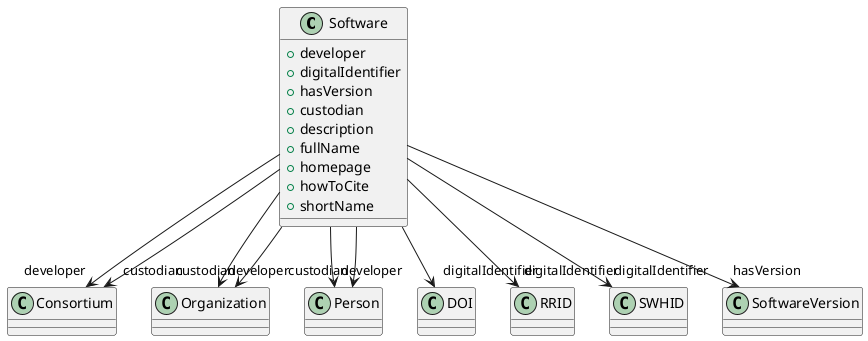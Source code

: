 @startuml
class Software {
+developer
+digitalIdentifier
+hasVersion
+custodian
+description
+fullName
+homepage
+howToCite
+shortName

}
Software -d-> "developer" Consortium
Software -d-> "developer" Organization
Software -d-> "developer" Person
Software -d-> "digitalIdentifier" DOI
Software -d-> "digitalIdentifier" RRID
Software -d-> "digitalIdentifier" SWHID
Software -d-> "hasVersion" SoftwareVersion
Software -d-> "custodian" Consortium
Software -d-> "custodian" Organization
Software -d-> "custodian" Person

@enduml